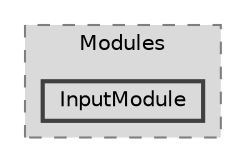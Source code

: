 digraph "Engine/Modules/InputModule"
{
 // LATEX_PDF_SIZE
  bgcolor="transparent";
  edge [fontname=Helvetica,fontsize=10,labelfontname=Helvetica,labelfontsize=10];
  node [fontname=Helvetica,fontsize=10,shape=box,height=0.2,width=0.4];
  compound=true
  subgraph clusterdir_5730a32ba65843f7d6a4af6f0645845c {
    graph [ bgcolor="#dadada", pencolor="grey50", label="Modules", fontname=Helvetica,fontsize=10 style="filled,dashed", URL="dir_5730a32ba65843f7d6a4af6f0645845c.html",tooltip=""]
  dir_6e5d1bb5e470b5e0ae83c8efee7c94f2 [label="InputModule", fillcolor="#dadada", color="grey25", style="filled,bold", URL="dir_6e5d1bb5e470b5e0ae83c8efee7c94f2.html",tooltip=""];
  }
}

